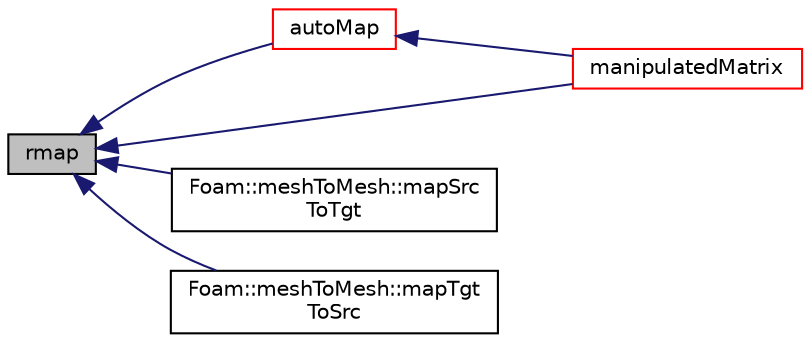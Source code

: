 digraph "rmap"
{
  bgcolor="transparent";
  edge [fontname="Helvetica",fontsize="10",labelfontname="Helvetica",labelfontsize="10"];
  node [fontname="Helvetica",fontsize="10",shape=record];
  rankdir="LR";
  Node1 [label="rmap",height=0.2,width=0.4,color="black", fillcolor="grey75", style="filled", fontcolor="black"];
  Node1 -> Node2 [dir="back",color="midnightblue",fontsize="10",style="solid",fontname="Helvetica"];
  Node2 [label="autoMap",height=0.2,width=0.4,color="red",URL="$a00903.html#a0ab0c43ce90d756c88dd81e3d0a9eef5",tooltip="Map (and resize as needed) from self given a mapping object. "];
  Node2 -> Node3 [dir="back",color="midnightblue",fontsize="10",style="solid",fontname="Helvetica"];
  Node3 [label="manipulatedMatrix",height=0.2,width=0.4,color="red",URL="$a00903.html#a109f5a1b0e84275188a562046f44e34a",tooltip="Return true if the matrix has already been manipulated. "];
  Node1 -> Node3 [dir="back",color="midnightblue",fontsize="10",style="solid",fontname="Helvetica"];
  Node1 -> Node4 [dir="back",color="midnightblue",fontsize="10",style="solid",fontname="Helvetica"];
  Node4 [label="Foam::meshToMesh::mapSrc\lToTgt",height=0.2,width=0.4,color="black",URL="$a01515.html#a209d383ec33cb0f7c966bae4335c75a7",tooltip="Interpolate a field with a defined operation. Values. "];
  Node1 -> Node5 [dir="back",color="midnightblue",fontsize="10",style="solid",fontname="Helvetica"];
  Node5 [label="Foam::meshToMesh::mapTgt\lToSrc",height=0.2,width=0.4,color="black",URL="$a01515.html#a2a50eac6d54e46cb19505a4f41de2e0b",tooltip="Interpolate a field with a defined operation. Values. "];
}
